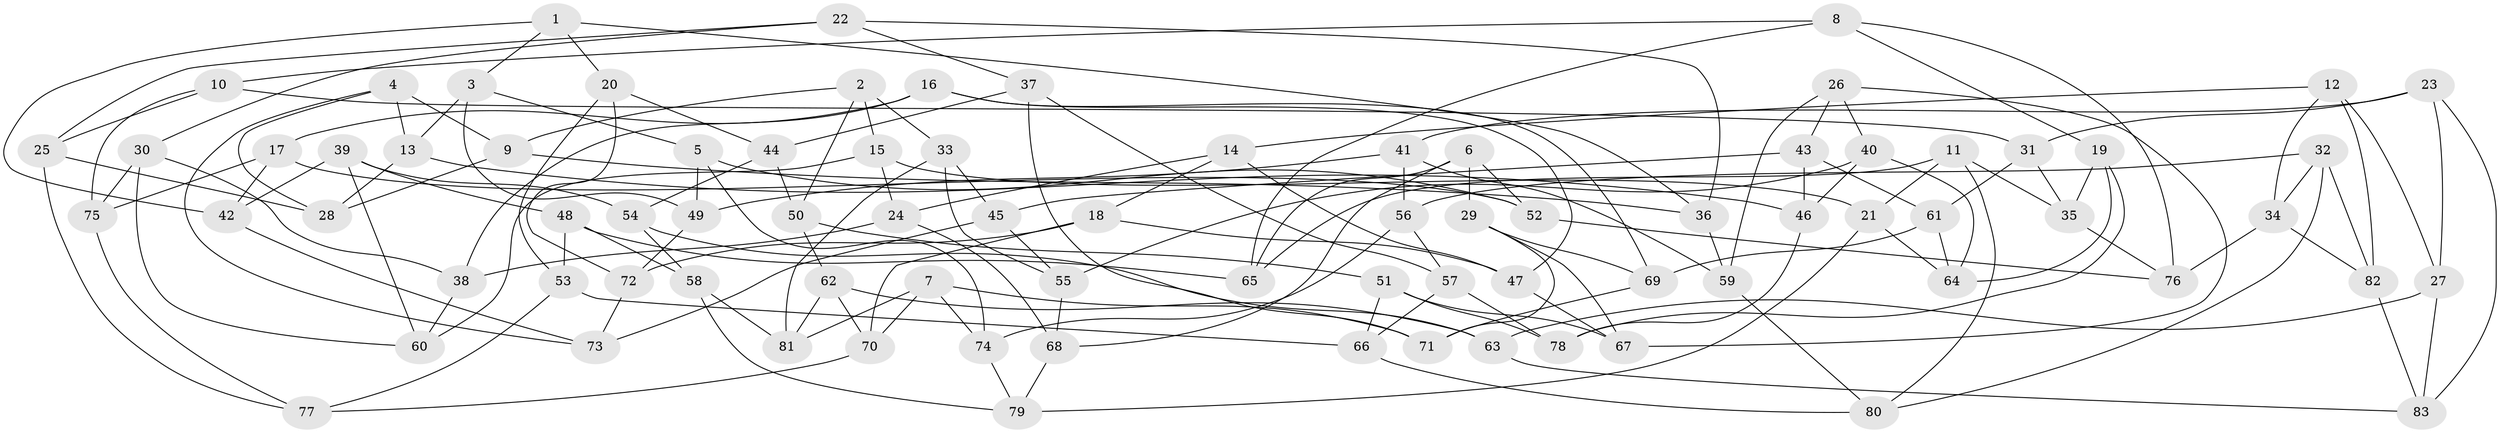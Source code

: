 // Generated by graph-tools (version 1.1) at 2025/11/02/27/25 16:11:47]
// undirected, 83 vertices, 166 edges
graph export_dot {
graph [start="1"]
  node [color=gray90,style=filled];
  1;
  2;
  3;
  4;
  5;
  6;
  7;
  8;
  9;
  10;
  11;
  12;
  13;
  14;
  15;
  16;
  17;
  18;
  19;
  20;
  21;
  22;
  23;
  24;
  25;
  26;
  27;
  28;
  29;
  30;
  31;
  32;
  33;
  34;
  35;
  36;
  37;
  38;
  39;
  40;
  41;
  42;
  43;
  44;
  45;
  46;
  47;
  48;
  49;
  50;
  51;
  52;
  53;
  54;
  55;
  56;
  57;
  58;
  59;
  60;
  61;
  62;
  63;
  64;
  65;
  66;
  67;
  68;
  69;
  70;
  71;
  72;
  73;
  74;
  75;
  76;
  77;
  78;
  79;
  80;
  81;
  82;
  83;
  1 -- 36;
  1 -- 42;
  1 -- 3;
  1 -- 20;
  2 -- 33;
  2 -- 9;
  2 -- 50;
  2 -- 15;
  3 -- 5;
  3 -- 13;
  3 -- 49;
  4 -- 13;
  4 -- 73;
  4 -- 28;
  4 -- 9;
  5 -- 74;
  5 -- 52;
  5 -- 49;
  6 -- 65;
  6 -- 52;
  6 -- 68;
  6 -- 29;
  7 -- 71;
  7 -- 70;
  7 -- 81;
  7 -- 74;
  8 -- 76;
  8 -- 65;
  8 -- 19;
  8 -- 10;
  9 -- 28;
  9 -- 36;
  10 -- 31;
  10 -- 75;
  10 -- 25;
  11 -- 21;
  11 -- 80;
  11 -- 65;
  11 -- 35;
  12 -- 14;
  12 -- 82;
  12 -- 27;
  12 -- 34;
  13 -- 46;
  13 -- 28;
  14 -- 47;
  14 -- 18;
  14 -- 24;
  15 -- 21;
  15 -- 24;
  15 -- 60;
  16 -- 69;
  16 -- 17;
  16 -- 47;
  16 -- 38;
  17 -- 75;
  17 -- 52;
  17 -- 42;
  18 -- 47;
  18 -- 72;
  18 -- 70;
  19 -- 35;
  19 -- 78;
  19 -- 64;
  20 -- 72;
  20 -- 53;
  20 -- 44;
  21 -- 64;
  21 -- 79;
  22 -- 36;
  22 -- 37;
  22 -- 25;
  22 -- 30;
  23 -- 31;
  23 -- 83;
  23 -- 27;
  23 -- 41;
  24 -- 38;
  24 -- 68;
  25 -- 28;
  25 -- 77;
  26 -- 59;
  26 -- 67;
  26 -- 40;
  26 -- 43;
  27 -- 63;
  27 -- 83;
  29 -- 67;
  29 -- 71;
  29 -- 69;
  30 -- 75;
  30 -- 60;
  30 -- 38;
  31 -- 61;
  31 -- 35;
  32 -- 80;
  32 -- 34;
  32 -- 82;
  32 -- 56;
  33 -- 81;
  33 -- 45;
  33 -- 55;
  34 -- 82;
  34 -- 76;
  35 -- 76;
  36 -- 59;
  37 -- 57;
  37 -- 71;
  37 -- 44;
  38 -- 60;
  39 -- 42;
  39 -- 48;
  39 -- 60;
  39 -- 54;
  40 -- 55;
  40 -- 46;
  40 -- 64;
  41 -- 59;
  41 -- 49;
  41 -- 56;
  42 -- 73;
  43 -- 61;
  43 -- 45;
  43 -- 46;
  44 -- 50;
  44 -- 54;
  45 -- 55;
  45 -- 73;
  46 -- 78;
  47 -- 67;
  48 -- 65;
  48 -- 58;
  48 -- 53;
  49 -- 72;
  50 -- 62;
  50 -- 51;
  51 -- 67;
  51 -- 66;
  51 -- 78;
  52 -- 76;
  53 -- 66;
  53 -- 77;
  54 -- 58;
  54 -- 63;
  55 -- 68;
  56 -- 74;
  56 -- 57;
  57 -- 78;
  57 -- 66;
  58 -- 81;
  58 -- 79;
  59 -- 80;
  61 -- 64;
  61 -- 69;
  62 -- 81;
  62 -- 63;
  62 -- 70;
  63 -- 83;
  66 -- 80;
  68 -- 79;
  69 -- 71;
  70 -- 77;
  72 -- 73;
  74 -- 79;
  75 -- 77;
  82 -- 83;
}
